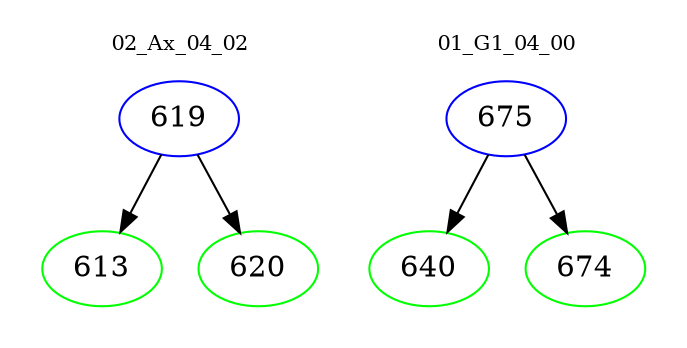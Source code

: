digraph{
subgraph cluster_0 {
color = white
label = "02_Ax_04_02";
fontsize=10;
T0_619 [label="619", color="blue"]
T0_619 -> T0_613 [color="black"]
T0_613 [label="613", color="green"]
T0_619 -> T0_620 [color="black"]
T0_620 [label="620", color="green"]
}
subgraph cluster_1 {
color = white
label = "01_G1_04_00";
fontsize=10;
T1_675 [label="675", color="blue"]
T1_675 -> T1_640 [color="black"]
T1_640 [label="640", color="green"]
T1_675 -> T1_674 [color="black"]
T1_674 [label="674", color="green"]
}
}
